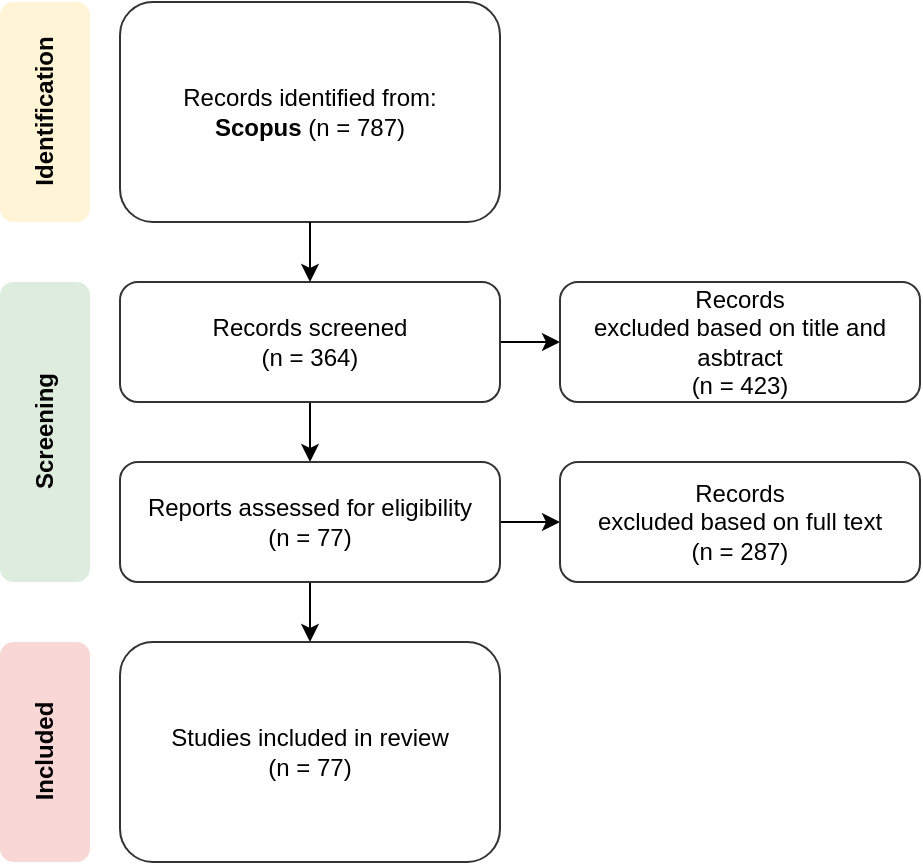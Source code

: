 <mxfile version="23.1.4" type="github">
  <diagram name="Page-1" id="Ggp5vJnNv3NEFr9DOHgk">
    <mxGraphModel dx="1050" dy="609" grid="1" gridSize="10" guides="1" tooltips="1" connect="1" arrows="1" fold="1" page="1" pageScale="1" pageWidth="850" pageHeight="1100" math="0" shadow="0">
      <root>
        <mxCell id="0" />
        <mxCell id="1" parent="0" />
        <mxCell id="SLHOG6Y4de0ulLOJy8oc-1" value="Identification" style="rounded=1;whiteSpace=wrap;html=1;fillColor=#fff2cc;strokeColor=none;opacity=80;horizontal=0;fontStyle=1" parent="1" vertex="1">
          <mxGeometry x="230" y="200" width="45" height="110" as="geometry" />
        </mxCell>
        <mxCell id="SLHOG6Y4de0ulLOJy8oc-2" value="&lt;span style=&quot;font-size:9.0pt;mso-bidi-font-size:&lt;br/&gt;10.0pt;line-height:107%;font-family:&amp;quot;Arial&amp;quot;,sans-serif;mso-fareast-font-family:&lt;br/&gt;Calibri;mso-fareast-theme-font:minor-latin;color:black;mso-themecolor:text1;&lt;br/&gt;mso-ansi-language:EN-AU;mso-fareast-language:EN-US;mso-bidi-language:AR-SA&quot; lang=&quot;EN-AU&quot;&gt;Records identified from:&lt;br&gt;&lt;b&gt;Scopus&lt;/b&gt; (n = 787)&lt;br&gt;&lt;/span&gt;" style="rounded=1;whiteSpace=wrap;html=1;fillColor=none;strokeColor=#333333;" parent="1" vertex="1">
          <mxGeometry x="290" y="200" width="190" height="110" as="geometry" />
        </mxCell>
        <mxCell id="SLHOG6Y4de0ulLOJy8oc-13" style="edgeStyle=orthogonalEdgeStyle;rounded=0;orthogonalLoop=1;jettySize=auto;html=1;exitX=0.5;exitY=1;exitDx=0;exitDy=0;entryX=0.5;entryY=0;entryDx=0;entryDy=0;" parent="1" source="SLHOG6Y4de0ulLOJy8oc-4" target="SLHOG6Y4de0ulLOJy8oc-8" edge="1">
          <mxGeometry relative="1" as="geometry" />
        </mxCell>
        <mxCell id="SLHOG6Y4de0ulLOJy8oc-15" style="edgeStyle=orthogonalEdgeStyle;rounded=0;orthogonalLoop=1;jettySize=auto;html=1;exitX=1;exitY=0.5;exitDx=0;exitDy=0;entryX=0;entryY=0.5;entryDx=0;entryDy=0;" parent="1" source="SLHOG6Y4de0ulLOJy8oc-4" target="SLHOG6Y4de0ulLOJy8oc-5" edge="1">
          <mxGeometry relative="1" as="geometry" />
        </mxCell>
        <mxCell id="SLHOG6Y4de0ulLOJy8oc-4" value="Records screened&lt;br&gt;(n = 364)" style="rounded=1;whiteSpace=wrap;html=1;fillColor=none;strokeColor=#333333;" parent="1" vertex="1">
          <mxGeometry x="290" y="340" width="190" height="60" as="geometry" />
        </mxCell>
        <mxCell id="SLHOG6Y4de0ulLOJy8oc-5" value="&lt;span style=&quot;font-size:9.0pt;mso-bidi-font-size:&lt;br/&gt;10.0pt;line-height:107%;font-family:&amp;quot;Arial&amp;quot;,sans-serif;mso-fareast-font-family:&lt;br/&gt;Calibri;mso-fareast-theme-font:minor-latin;color:black;mso-themecolor:text1;&lt;br/&gt;mso-ansi-language:EN-AU;mso-fareast-language:EN-US;mso-bidi-language:AR-SA&quot; lang=&quot;EN-AU&quot;&gt;Records&lt;br&gt;excluded based on title and asbtract&lt;br&gt;(n = 423)&lt;br&gt;&lt;/span&gt;" style="rounded=1;whiteSpace=wrap;html=1;fillColor=none;strokeColor=#333333;" parent="1" vertex="1">
          <mxGeometry x="510" y="340" width="180" height="60" as="geometry" />
        </mxCell>
        <mxCell id="SLHOG6Y4de0ulLOJy8oc-7" value="Screening" style="rounded=1;whiteSpace=wrap;html=1;fillColor=#d5e8d4;strokeColor=none;opacity=80;horizontal=0;fontStyle=1" parent="1" vertex="1">
          <mxGeometry x="230" y="340" width="45" height="150" as="geometry" />
        </mxCell>
        <mxCell id="SLHOG6Y4de0ulLOJy8oc-14" style="edgeStyle=orthogonalEdgeStyle;rounded=0;orthogonalLoop=1;jettySize=auto;html=1;exitX=0.5;exitY=1;exitDx=0;exitDy=0;" parent="1" source="SLHOG6Y4de0ulLOJy8oc-8" target="SLHOG6Y4de0ulLOJy8oc-10" edge="1">
          <mxGeometry relative="1" as="geometry" />
        </mxCell>
        <mxCell id="SLHOG6Y4de0ulLOJy8oc-16" style="edgeStyle=orthogonalEdgeStyle;rounded=0;orthogonalLoop=1;jettySize=auto;html=1;exitX=1;exitY=0.5;exitDx=0;exitDy=0;entryX=0;entryY=0.5;entryDx=0;entryDy=0;" parent="1" source="SLHOG6Y4de0ulLOJy8oc-8" target="SLHOG6Y4de0ulLOJy8oc-11" edge="1">
          <mxGeometry relative="1" as="geometry" />
        </mxCell>
        <mxCell id="SLHOG6Y4de0ulLOJy8oc-8" value="&lt;div&gt;Reports assessed for eligibility&lt;/div&gt;&lt;div&gt;(n = 77)&lt;/div&gt;" style="rounded=1;whiteSpace=wrap;html=1;fillColor=none;strokeColor=#333333;" parent="1" vertex="1">
          <mxGeometry x="290" y="430" width="190" height="60" as="geometry" />
        </mxCell>
        <mxCell id="SLHOG6Y4de0ulLOJy8oc-9" value="Included" style="rounded=1;whiteSpace=wrap;html=1;fillColor=#f8cecc;strokeColor=none;opacity=80;horizontal=0;fontStyle=1" parent="1" vertex="1">
          <mxGeometry x="230" y="520" width="45" height="110" as="geometry" />
        </mxCell>
        <mxCell id="SLHOG6Y4de0ulLOJy8oc-10" value="&lt;span style=&quot;font-size:9.0pt;mso-bidi-font-size:&lt;br/&gt;10.0pt;line-height:107%;font-family:&amp;quot;Arial&amp;quot;,sans-serif;mso-fareast-font-family:&lt;br/&gt;Calibri;mso-fareast-theme-font:minor-latin;color:black;mso-themecolor:text1;&lt;br/&gt;mso-ansi-language:EN-AU;mso-fareast-language:EN-US;mso-bidi-language:AR-SA&quot; lang=&quot;EN-AU&quot;&gt;Studies included in review&lt;br&gt;(n =&amp;nbsp;77)&lt;br&gt;&lt;/span&gt;" style="rounded=1;whiteSpace=wrap;html=1;fillColor=none;strokeColor=#333333;" parent="1" vertex="1">
          <mxGeometry x="290" y="520" width="190" height="110" as="geometry" />
        </mxCell>
        <mxCell id="SLHOG6Y4de0ulLOJy8oc-11" value="&lt;span style=&quot;font-size:9.0pt;mso-bidi-font-size:&lt;br/&gt;10.0pt;line-height:107%;font-family:&amp;quot;Arial&amp;quot;,sans-serif;mso-fareast-font-family:&lt;br/&gt;Calibri;mso-fareast-theme-font:minor-latin;color:black;mso-themecolor:text1;&lt;br/&gt;mso-ansi-language:EN-AU;mso-fareast-language:EN-US;mso-bidi-language:AR-SA&quot; lang=&quot;EN-AU&quot;&gt;Records&lt;br&gt;excluded based on full text&lt;br&gt;(n = 287)&lt;br&gt;&lt;/span&gt;" style="rounded=1;whiteSpace=wrap;html=1;fillColor=none;strokeColor=#333333;" parent="1" vertex="1">
          <mxGeometry x="510" y="430" width="180" height="60" as="geometry" />
        </mxCell>
        <mxCell id="SLHOG6Y4de0ulLOJy8oc-12" value="" style="endArrow=classic;html=1;rounded=0;exitX=0.5;exitY=1;exitDx=0;exitDy=0;entryX=0.5;entryY=0;entryDx=0;entryDy=0;" parent="1" source="SLHOG6Y4de0ulLOJy8oc-2" target="SLHOG6Y4de0ulLOJy8oc-4" edge="1">
          <mxGeometry width="50" height="50" relative="1" as="geometry">
            <mxPoint x="400" y="420" as="sourcePoint" />
            <mxPoint x="450" y="370" as="targetPoint" />
          </mxGeometry>
        </mxCell>
      </root>
    </mxGraphModel>
  </diagram>
</mxfile>

